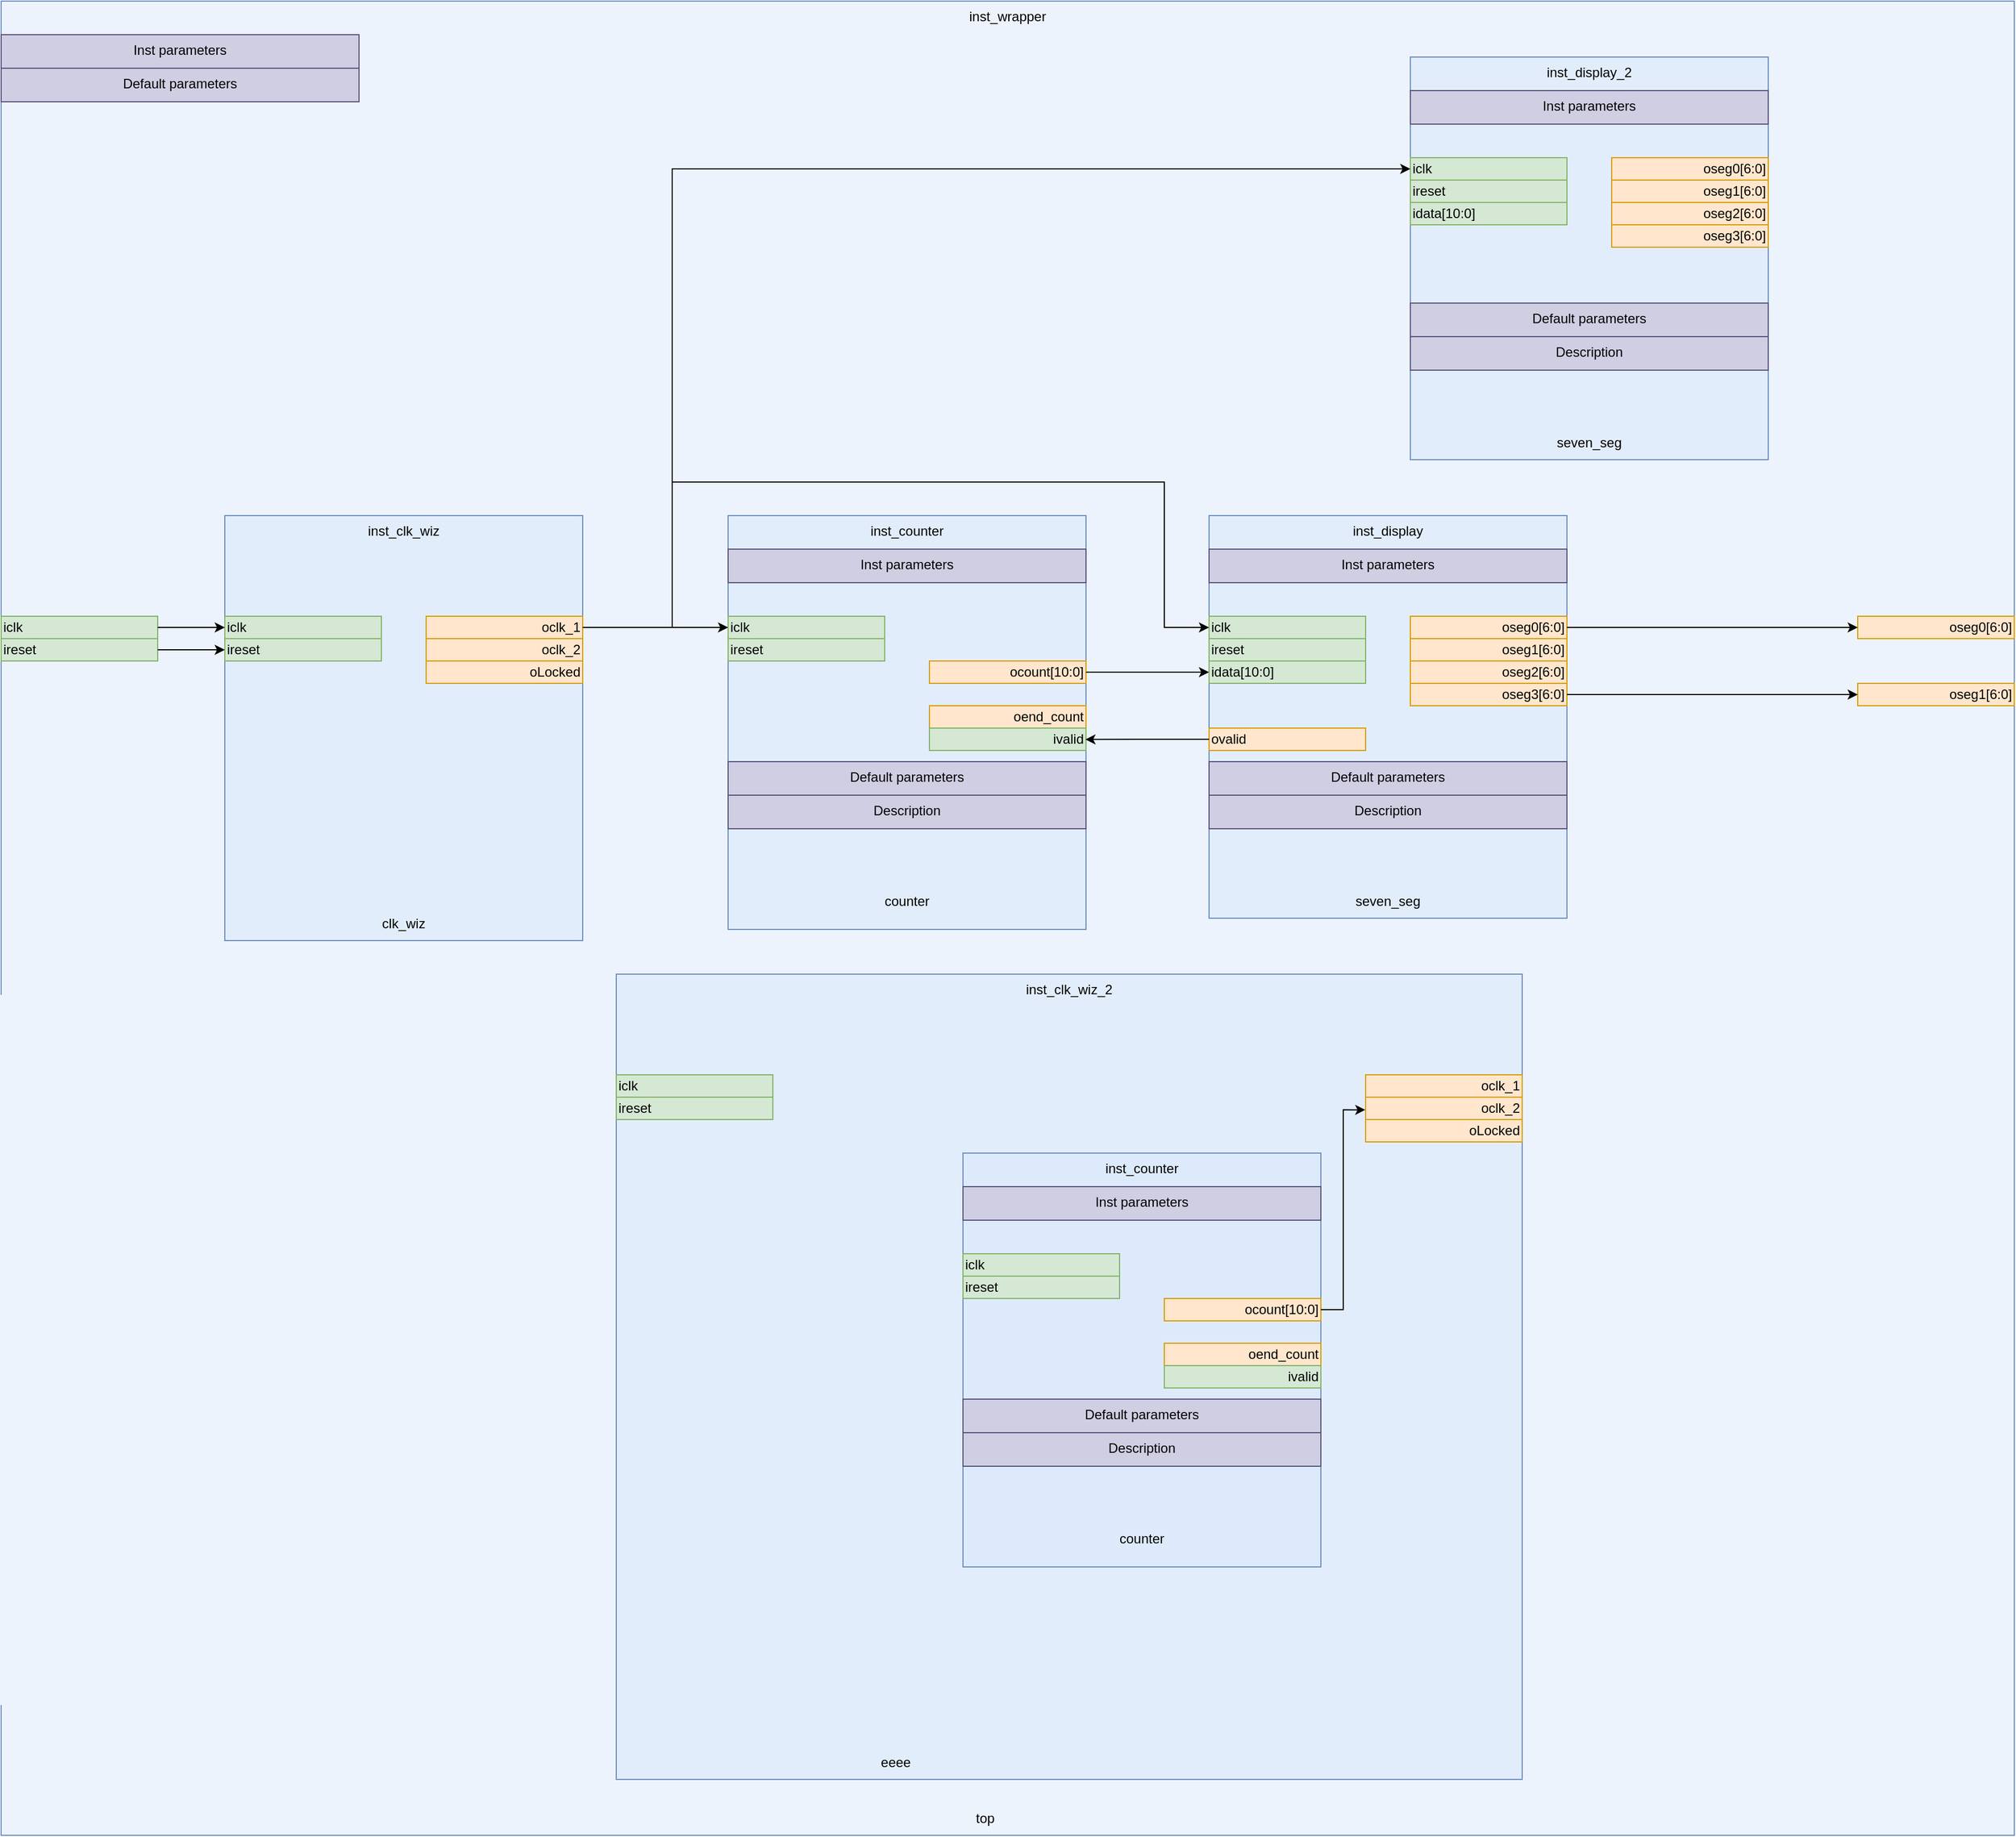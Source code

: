 <mxfile compressed="false" version="22.0.4" type="device">
  <diagram name="Page-1" id="G1qmHrcxCc8aLaHD61ae">
    <mxGraphModel dx="4581" dy="2711" grid="1" gridSize="10" guides="1" tooltips="1" connect="1" arrows="1" fold="1" page="1" pageScale="1" pageWidth="850" pageHeight="1100" math="0" shadow="0">
      <root>
        <mxCell id="0" />
        <mxCell id="1" parent="0" />
        <object label="inst_wrapper" type="instance" id="v4kcHeb3R_-mJ_Dp7e8m-75">
          <mxCell style="rounded=0;whiteSpace=wrap;html=1;container=1;labelPosition=center;verticalLabelPosition=middle;align=center;verticalAlign=top;recursiveResize=0;allowArrows=1;connectable=0;autosize=0;movable=1;movableLabel=0;resizable=1;snapToPoint=0;enumerate=0;fixDash=1;fillColor=#dae8fc;strokeColor=#6c8ebf;fillOpacity=50;" parent="1" vertex="1">
            <mxGeometry x="-1610" y="-350" width="1800" height="1640" as="geometry">
              <mxRectangle x="380" y="30" width="320" height="40" as="alternateBounds" />
            </mxGeometry>
          </mxCell>
        </object>
        <object label="top" type="module_name" id="v4kcHeb3R_-mJ_Dp7e8m-76">
          <mxCell style="text;html=1;strokeColor=none;fillColor=none;align=center;verticalAlign=middle;whiteSpace=wrap;rounded=0;snapToPoint=1;" parent="v4kcHeb3R_-mJ_Dp7e8m-75" vertex="1">
            <mxGeometry x="720" y="1610" width="320" height="30" as="geometry" />
          </mxCell>
        </object>
        <mxCell id="v4kcHeb3R_-mJ_Dp7e8m-87" value="Inst parameters" style="rounded=0;whiteSpace=wrap;html=1;container=1;fillColor=#d0cee2;strokeColor=#56517e;verticalAlign=top;points=[];recursiveResize=0;connectable=0;" parent="v4kcHeb3R_-mJ_Dp7e8m-75" vertex="1" collapsed="1">
          <mxGeometry y="30" width="320" height="30" as="geometry">
            <mxRectangle y="30" width="320" height="110" as="alternateBounds" />
          </mxGeometry>
        </mxCell>
        <object label="" type="inst_parameters" id="v4kcHeb3R_-mJ_Dp7e8m-88">
          <mxCell style="rounded=0;whiteSpace=wrap;html=1;align=left;verticalAlign=top;points=[];" parent="v4kcHeb3R_-mJ_Dp7e8m-87" vertex="1">
            <mxGeometry y="25" width="320" height="85" as="geometry" />
          </mxCell>
        </object>
        <mxCell id="v4kcHeb3R_-mJ_Dp7e8m-91" value="Default parameters" style="rounded=0;whiteSpace=wrap;html=1;container=1;fillColor=#d0cee2;strokeColor=#56517e;verticalAlign=top;points=[];recursiveResize=0;connectable=0;" parent="v4kcHeb3R_-mJ_Dp7e8m-75" vertex="1" collapsed="1">
          <mxGeometry y="60" width="320" height="30" as="geometry">
            <mxRectangle y="60" width="320" height="150" as="alternateBounds" />
          </mxGeometry>
        </mxCell>
        <object label="" type="default_parameters" id="v4kcHeb3R_-mJ_Dp7e8m-92">
          <mxCell style="rounded=0;whiteSpace=wrap;html=1;align=left;verticalAlign=top;points=[];" parent="v4kcHeb3R_-mJ_Dp7e8m-91" vertex="1">
            <mxGeometry y="30" width="320" height="120" as="geometry" />
          </mxCell>
        </object>
        <object label="inst_counter" type="instance" id="v4kcHeb3R_-mJ_Dp7e8m-19">
          <mxCell style="rounded=0;whiteSpace=wrap;html=1;container=1;labelPosition=center;verticalLabelPosition=middle;align=center;verticalAlign=top;recursiveResize=0;allowArrows=1;connectable=0;autosize=0;movable=1;movableLabel=0;resizable=1;snapToPoint=0;enumerate=0;fixDash=1;fillColor=#dae8fc;strokeColor=#6c8ebf;fillOpacity=50;" parent="v4kcHeb3R_-mJ_Dp7e8m-75" vertex="1">
            <mxGeometry x="650" y="460" width="320" height="370" as="geometry">
              <mxRectangle x="630" y="610" width="320" height="40" as="alternateBounds" />
            </mxGeometry>
          </mxCell>
        </object>
        <object label="counter" type="module_name" id="v4kcHeb3R_-mJ_Dp7e8m-20">
          <mxCell style="text;html=1;strokeColor=none;fillColor=none;align=center;verticalAlign=middle;whiteSpace=wrap;rounded=0;snapToPoint=1;" parent="v4kcHeb3R_-mJ_Dp7e8m-19" vertex="1">
            <mxGeometry y="330" width="320" height="30" as="geometry" />
          </mxCell>
        </object>
        <object label="ocount[10:0]" type="port" port_direction="output" id="v4kcHeb3R_-mJ_Dp7e8m-21">
          <mxCell style="rounded=0;whiteSpace=wrap;html=1;align=right;fillColor=#ffe6cc;strokeColor=#d79b00;noLabel=0;snapToPoint=1;autosize=0;points=[[1,0.5,0,0,0]];" parent="v4kcHeb3R_-mJ_Dp7e8m-19" vertex="1">
            <mxGeometry x="180" y="130" width="140" height="20" as="geometry" />
          </mxCell>
        </object>
        <object label="oend_count" type="port" port_direction="output" id="v4kcHeb3R_-mJ_Dp7e8m-22">
          <mxCell style="rounded=0;whiteSpace=wrap;html=1;align=right;fillColor=#ffe6cc;strokeColor=#d79b00;noLabel=0;snapToPoint=1;autosize=0;points=[[1,0.5,0,0,0]];" parent="v4kcHeb3R_-mJ_Dp7e8m-19" vertex="1">
            <mxGeometry x="180" y="170" width="140" height="20" as="geometry" />
          </mxCell>
        </object>
        <object label="iclk" type="port" port_direction="input" id="v4kcHeb3R_-mJ_Dp7e8m-26">
          <mxCell style="rounded=0;whiteSpace=wrap;html=1;align=left;fillColor=#d5e8d4;strokeColor=#82b366;points=[[0,0.5,0,0,0]];" parent="v4kcHeb3R_-mJ_Dp7e8m-19" vertex="1">
            <mxGeometry y="90" width="140" height="20" as="geometry" />
          </mxCell>
        </object>
        <object label="ireset" type="port" port_direction="input" id="v4kcHeb3R_-mJ_Dp7e8m-27">
          <mxCell style="rounded=0;whiteSpace=wrap;html=1;align=left;fillColor=#d5e8d4;strokeColor=#82b366;points=[[0,0.5,0,0,0]];" parent="v4kcHeb3R_-mJ_Dp7e8m-19" vertex="1">
            <mxGeometry y="110" width="140" height="20" as="geometry" />
          </mxCell>
        </object>
        <mxCell id="v4kcHeb3R_-mJ_Dp7e8m-31" value="Inst parameters" style="rounded=0;whiteSpace=wrap;html=1;container=1;fillColor=#d0cee2;strokeColor=#56517e;verticalAlign=top;points=[];recursiveResize=0;connectable=0;" parent="v4kcHeb3R_-mJ_Dp7e8m-19" vertex="1" collapsed="1">
          <mxGeometry y="30" width="320" height="30" as="geometry">
            <mxRectangle y="30" width="320" height="110" as="alternateBounds" />
          </mxGeometry>
        </mxCell>
        <object label="C_MODE = 0" type="inst_parameters" id="v4kcHeb3R_-mJ_Dp7e8m-32">
          <mxCell style="rounded=0;whiteSpace=wrap;html=1;align=left;verticalAlign=top;points=[];" parent="v4kcHeb3R_-mJ_Dp7e8m-31" vertex="1">
            <mxGeometry y="25" width="320" height="85" as="geometry" />
          </mxCell>
        </object>
        <mxCell id="v4kcHeb3R_-mJ_Dp7e8m-33" value="Description" style="rounded=0;whiteSpace=wrap;html=1;container=1;fillColor=#d0cee2;strokeColor=#56517e;verticalAlign=top;points=[];recursiveResize=0;connectable=0;" parent="v4kcHeb3R_-mJ_Dp7e8m-19" vertex="1" collapsed="1">
          <mxGeometry y="250" width="320" height="30" as="geometry">
            <mxRectangle y="250" width="320" height="110" as="alternateBounds" />
          </mxGeometry>
        </mxCell>
        <object label="//&lt;br&gt;//Increment (C_MODE = 1) or Decrement (C_MODE = 0) counter&lt;br&gt;//&amp;nbsp;" type="description" id="v4kcHeb3R_-mJ_Dp7e8m-34">
          <mxCell style="rounded=0;whiteSpace=wrap;html=1;align=left;verticalAlign=top;points=[];" parent="v4kcHeb3R_-mJ_Dp7e8m-33" vertex="1">
            <mxGeometry y="25" width="320" height="85" as="geometry" />
          </mxCell>
        </object>
        <mxCell id="v4kcHeb3R_-mJ_Dp7e8m-35" value="Default parameters" style="rounded=0;whiteSpace=wrap;html=1;container=1;fillColor=#d0cee2;strokeColor=#56517e;verticalAlign=top;points=[];recursiveResize=0;connectable=0;" parent="v4kcHeb3R_-mJ_Dp7e8m-19" vertex="1" collapsed="1">
          <mxGeometry y="220" width="320" height="30" as="geometry">
            <mxRectangle y="220" width="320" height="150" as="alternateBounds" />
          </mxGeometry>
        </mxCell>
        <object label="C_MODE = 1" type="default_parameters" id="v4kcHeb3R_-mJ_Dp7e8m-36">
          <mxCell style="rounded=0;whiteSpace=wrap;html=1;align=left;verticalAlign=top;points=[];" parent="v4kcHeb3R_-mJ_Dp7e8m-35" vertex="1">
            <mxGeometry y="30" width="320" height="120" as="geometry" />
          </mxCell>
        </object>
        <object label="ivalid" type="port" port_direction="input" id="u8Yz-3JK25KQdofFbEF6-17">
          <mxCell style="rounded=0;whiteSpace=wrap;html=1;align=right;fillColor=#d5e8d4;strokeColor=#82b366;points=[[0,0.5,0,0,0]];" vertex="1" parent="v4kcHeb3R_-mJ_Dp7e8m-19">
            <mxGeometry x="180" y="190" width="140" height="20" as="geometry" />
          </mxCell>
        </object>
        <object label="inst_clk_wiz" type="instance" id="v4kcHeb3R_-mJ_Dp7e8m-37">
          <mxCell style="rounded=0;whiteSpace=wrap;html=1;container=1;labelPosition=center;verticalLabelPosition=middle;align=center;verticalAlign=top;recursiveResize=0;allowArrows=1;connectable=0;autosize=0;movable=1;movableLabel=0;resizable=1;snapToPoint=0;enumerate=0;fixDash=1;fillColor=#dae8fc;strokeColor=#6c8ebf;fillOpacity=50;" parent="v4kcHeb3R_-mJ_Dp7e8m-75" vertex="1">
            <mxGeometry x="200" y="460" width="320" height="380" as="geometry">
              <mxRectangle x="200" y="460" width="320" height="40" as="alternateBounds" />
            </mxGeometry>
          </mxCell>
        </object>
        <object label="clk_wiz" type="module_name" id="v4kcHeb3R_-mJ_Dp7e8m-38">
          <mxCell style="text;html=1;strokeColor=none;fillColor=none;align=center;verticalAlign=middle;whiteSpace=wrap;rounded=0;snapToPoint=1;" parent="v4kcHeb3R_-mJ_Dp7e8m-37" vertex="1">
            <mxGeometry y="350" width="320" height="30" as="geometry" />
          </mxCell>
        </object>
        <object label="oclk_1" type="port" port_direction="output" id="v4kcHeb3R_-mJ_Dp7e8m-39">
          <mxCell style="rounded=0;whiteSpace=wrap;html=1;align=right;fillColor=#ffe6cc;strokeColor=#d79b00;noLabel=0;snapToPoint=1;autosize=0;points=[[1,0.5,0,0,0]];" parent="v4kcHeb3R_-mJ_Dp7e8m-37" vertex="1">
            <mxGeometry x="180" y="90" width="140" height="20" as="geometry" />
          </mxCell>
        </object>
        <object label="oclk_2" type="port" port_direction="output" id="v4kcHeb3R_-mJ_Dp7e8m-40">
          <mxCell style="rounded=0;whiteSpace=wrap;html=1;align=right;fillColor=#ffe6cc;strokeColor=#d79b00;noLabel=0;snapToPoint=1;autosize=0;points=[[1,0.5,0,0,0]];" parent="v4kcHeb3R_-mJ_Dp7e8m-37" vertex="1">
            <mxGeometry x="180" y="110" width="140" height="20" as="geometry" />
          </mxCell>
        </object>
        <object label="oLocked" type="port" port_direction="output" id="v4kcHeb3R_-mJ_Dp7e8m-41">
          <mxCell style="rounded=0;whiteSpace=wrap;html=1;align=right;fillColor=#ffe6cc;strokeColor=#d79b00;noLabel=0;snapToPoint=1;autosize=0;points=[[1,0.5,0,0,0]];" parent="v4kcHeb3R_-mJ_Dp7e8m-37" vertex="1">
            <mxGeometry x="180" y="130" width="140" height="20" as="geometry" />
          </mxCell>
        </object>
        <object label="iclk" type="port" port_direction="input" id="v4kcHeb3R_-mJ_Dp7e8m-44">
          <mxCell style="rounded=0;whiteSpace=wrap;html=1;align=left;fillColor=#d5e8d4;strokeColor=#82b366;points=[[0,0.5,0,0,0]];" parent="v4kcHeb3R_-mJ_Dp7e8m-37" vertex="1">
            <mxGeometry y="90" width="140" height="20" as="geometry" />
          </mxCell>
        </object>
        <object label="ireset" type="port" port_direction="input" id="v4kcHeb3R_-mJ_Dp7e8m-45">
          <mxCell style="rounded=0;whiteSpace=wrap;html=1;align=left;fillColor=#d5e8d4;strokeColor=#82b366;points=[[0,0.5,0,0,0]];" parent="v4kcHeb3R_-mJ_Dp7e8m-37" vertex="1">
            <mxGeometry y="110" width="140" height="20" as="geometry" />
          </mxCell>
        </object>
        <object label="" type="wire" id="v4kcHeb3R_-mJ_Dp7e8m-55">
          <mxCell style="edgeStyle=orthogonalEdgeStyle;rounded=0;orthogonalLoop=1;jettySize=auto;html=1;entryX=0;entryY=0.5;entryDx=0;entryDy=0;entryPerimeter=0;" parent="v4kcHeb3R_-mJ_Dp7e8m-75" source="v4kcHeb3R_-mJ_Dp7e8m-39" target="v4kcHeb3R_-mJ_Dp7e8m-26" edge="1">
            <mxGeometry relative="1" as="geometry" />
          </mxCell>
        </object>
        <object label="inst_display" type="instance" id="v4kcHeb3R_-mJ_Dp7e8m-56">
          <mxCell style="rounded=0;whiteSpace=wrap;html=1;container=1;labelPosition=center;verticalLabelPosition=middle;align=center;verticalAlign=top;recursiveResize=0;allowArrows=1;connectable=0;autosize=0;movable=1;movableLabel=0;resizable=1;snapToPoint=0;enumerate=0;fixDash=1;fillColor=#dae8fc;strokeColor=#6c8ebf;fillOpacity=50;" parent="v4kcHeb3R_-mJ_Dp7e8m-75" vertex="1">
            <mxGeometry x="1080" y="460" width="320" height="360" as="geometry">
              <mxRectangle x="1080" y="460" width="320" height="40" as="alternateBounds" />
            </mxGeometry>
          </mxCell>
        </object>
        <object label="seven_seg" type="module_name" id="v4kcHeb3R_-mJ_Dp7e8m-57">
          <mxCell style="text;html=1;strokeColor=none;fillColor=none;align=center;verticalAlign=middle;whiteSpace=wrap;rounded=0;snapToPoint=1;" parent="v4kcHeb3R_-mJ_Dp7e8m-56" vertex="1">
            <mxGeometry y="330" width="320" height="30" as="geometry" />
          </mxCell>
        </object>
        <object label="oseg0[6:0]" type="port" port_direction="output" id="v4kcHeb3R_-mJ_Dp7e8m-58">
          <mxCell style="rounded=0;whiteSpace=wrap;html=1;align=right;fillColor=#ffe6cc;strokeColor=#d79b00;noLabel=0;snapToPoint=1;autosize=0;points=[[1,0.5,0,0,0]];" parent="v4kcHeb3R_-mJ_Dp7e8m-56" vertex="1">
            <mxGeometry x="180" y="90" width="140" height="20" as="geometry" />
          </mxCell>
        </object>
        <object label="iclk" type="port" port_direction="input" id="v4kcHeb3R_-mJ_Dp7e8m-60">
          <mxCell style="rounded=0;whiteSpace=wrap;html=1;align=left;fillColor=#d5e8d4;strokeColor=#82b366;points=[[0,0.5,0,0,0]];" parent="v4kcHeb3R_-mJ_Dp7e8m-56" vertex="1">
            <mxGeometry y="90" width="140" height="20" as="geometry" />
          </mxCell>
        </object>
        <object label="ireset" type="port" port_direction="input" id="v4kcHeb3R_-mJ_Dp7e8m-61">
          <mxCell style="rounded=0;whiteSpace=wrap;html=1;align=left;fillColor=#d5e8d4;strokeColor=#82b366;points=[[0,0.5,0,0,0]];" parent="v4kcHeb3R_-mJ_Dp7e8m-56" vertex="1">
            <mxGeometry y="110" width="140" height="20" as="geometry" />
          </mxCell>
        </object>
        <mxCell id="v4kcHeb3R_-mJ_Dp7e8m-62" value="Inst parameters" style="rounded=0;whiteSpace=wrap;html=1;container=1;fillColor=#d0cee2;strokeColor=#56517e;verticalAlign=top;points=[];recursiveResize=0;connectable=0;" parent="v4kcHeb3R_-mJ_Dp7e8m-56" vertex="1" collapsed="1">
          <mxGeometry y="30" width="320" height="30" as="geometry">
            <mxRectangle y="30" width="320" height="110" as="alternateBounds" />
          </mxGeometry>
        </mxCell>
        <object label="" type="inst_parameters" id="v4kcHeb3R_-mJ_Dp7e8m-63">
          <mxCell style="rounded=0;whiteSpace=wrap;html=1;align=left;verticalAlign=top;points=[];" parent="v4kcHeb3R_-mJ_Dp7e8m-62" vertex="1">
            <mxGeometry y="25" width="320" height="85" as="geometry" />
          </mxCell>
        </object>
        <mxCell id="v4kcHeb3R_-mJ_Dp7e8m-64" value="Description" style="rounded=0;whiteSpace=wrap;html=1;container=1;fillColor=#d0cee2;strokeColor=#56517e;verticalAlign=top;points=[];recursiveResize=0;connectable=0;" parent="v4kcHeb3R_-mJ_Dp7e8m-56" vertex="1" collapsed="1">
          <mxGeometry y="250" width="320" height="30" as="geometry">
            <mxRectangle y="250" width="320" height="110" as="alternateBounds" />
          </mxGeometry>
        </mxCell>
        <object label="//&lt;br&gt;//7 segment module&lt;br&gt;//&amp;nbsp;" type="description" id="v4kcHeb3R_-mJ_Dp7e8m-65">
          <mxCell style="rounded=0;whiteSpace=wrap;html=1;align=left;verticalAlign=top;points=[];" parent="v4kcHeb3R_-mJ_Dp7e8m-64" vertex="1">
            <mxGeometry y="25" width="320" height="85" as="geometry" />
          </mxCell>
        </object>
        <mxCell id="v4kcHeb3R_-mJ_Dp7e8m-66" value="Default parameters" style="rounded=0;whiteSpace=wrap;html=1;container=1;fillColor=#d0cee2;strokeColor=#56517e;verticalAlign=top;points=[];recursiveResize=0;connectable=0;" parent="v4kcHeb3R_-mJ_Dp7e8m-56" vertex="1" collapsed="1">
          <mxGeometry y="220" width="320" height="30" as="geometry">
            <mxRectangle y="220" width="320" height="150" as="alternateBounds" />
          </mxGeometry>
        </mxCell>
        <object label="" type="default_parameters" id="v4kcHeb3R_-mJ_Dp7e8m-67">
          <mxCell style="rounded=0;whiteSpace=wrap;html=1;align=left;verticalAlign=top;points=[];" parent="v4kcHeb3R_-mJ_Dp7e8m-66" vertex="1">
            <mxGeometry y="30" width="320" height="120" as="geometry" />
          </mxCell>
        </object>
        <object label="idata[10:0]" type="port" port_direction="input" id="v4kcHeb3R_-mJ_Dp7e8m-69">
          <mxCell style="rounded=0;whiteSpace=wrap;html=1;align=left;fillColor=#d5e8d4;strokeColor=#82b366;points=[[0,0.5,0,0,0]];" parent="v4kcHeb3R_-mJ_Dp7e8m-56" vertex="1">
            <mxGeometry y="130" width="140" height="20" as="geometry" />
          </mxCell>
        </object>
        <object label="oseg1[6:0]" type="port" port_direction="output" id="v4kcHeb3R_-mJ_Dp7e8m-70">
          <mxCell style="rounded=0;whiteSpace=wrap;html=1;align=right;fillColor=#ffe6cc;strokeColor=#d79b00;noLabel=0;snapToPoint=1;autosize=0;points=[[1,0.5,0,0,0]];" parent="v4kcHeb3R_-mJ_Dp7e8m-56" vertex="1">
            <mxGeometry x="180" y="110" width="140" height="20" as="geometry" />
          </mxCell>
        </object>
        <object label="oseg2[6:0]" type="port" port_direction="output" id="v4kcHeb3R_-mJ_Dp7e8m-71">
          <mxCell style="rounded=0;whiteSpace=wrap;html=1;align=right;fillColor=#ffe6cc;strokeColor=#d79b00;noLabel=0;snapToPoint=1;autosize=0;points=[[1,0.5,0,0,0]];" parent="v4kcHeb3R_-mJ_Dp7e8m-56" vertex="1">
            <mxGeometry x="180" y="130" width="140" height="20" as="geometry" />
          </mxCell>
        </object>
        <object label="oseg3[6:0]" type="port" port_direction="output" id="v4kcHeb3R_-mJ_Dp7e8m-72">
          <mxCell style="rounded=0;whiteSpace=wrap;html=1;align=right;fillColor=#ffe6cc;strokeColor=#d79b00;noLabel=0;snapToPoint=1;autosize=0;points=[[1,0.5,0,0,0]];" parent="v4kcHeb3R_-mJ_Dp7e8m-56" vertex="1">
            <mxGeometry x="180" y="150" width="140" height="20" as="geometry" />
          </mxCell>
        </object>
        <object label="ovalid" type="port" port_direction="output" id="u8Yz-3JK25KQdofFbEF6-18">
          <mxCell style="rounded=0;whiteSpace=wrap;html=1;align=left;fillColor=#ffe6cc;strokeColor=#d79b00;noLabel=0;snapToPoint=1;autosize=0;points=[[1,0.5,0,0,0]];" vertex="1" parent="v4kcHeb3R_-mJ_Dp7e8m-56">
            <mxGeometry y="190" width="140" height="20" as="geometry" />
          </mxCell>
        </object>
        <object label="" type="wire" id="v4kcHeb3R_-mJ_Dp7e8m-68">
          <mxCell style="edgeStyle=orthogonalEdgeStyle;rounded=0;orthogonalLoop=1;jettySize=auto;html=1;entryX=0;entryY=0.5;entryDx=0;entryDy=0;entryPerimeter=0;exitX=1;exitY=0.5;exitDx=0;exitDy=0;exitPerimeter=0;" parent="v4kcHeb3R_-mJ_Dp7e8m-75" source="v4kcHeb3R_-mJ_Dp7e8m-39" target="v4kcHeb3R_-mJ_Dp7e8m-60" edge="1">
            <mxGeometry relative="1" as="geometry">
              <mxPoint x="900" y="550" as="sourcePoint" />
              <mxPoint x="1060" y="550" as="targetPoint" />
              <Array as="points">
                <mxPoint x="600" y="560" />
                <mxPoint x="600" y="430" />
                <mxPoint x="1040" y="430" />
                <mxPoint x="1040" y="560" />
              </Array>
            </mxGeometry>
          </mxCell>
        </object>
        <object label="" type="wire" id="v4kcHeb3R_-mJ_Dp7e8m-74">
          <mxCell style="edgeStyle=orthogonalEdgeStyle;rounded=0;orthogonalLoop=1;jettySize=auto;html=1;entryX=0;entryY=0.5;entryDx=0;entryDy=0;entryPerimeter=0;exitX=1;exitY=0.5;exitDx=0;exitDy=0;exitPerimeter=0;" parent="v4kcHeb3R_-mJ_Dp7e8m-75" source="v4kcHeb3R_-mJ_Dp7e8m-21" target="v4kcHeb3R_-mJ_Dp7e8m-69" edge="1">
            <mxGeometry relative="1" as="geometry">
              <mxPoint x="990" y="600" as="sourcePoint" />
              <mxPoint x="1000" y="640" as="targetPoint" />
            </mxGeometry>
          </mxCell>
        </object>
        <object label="oseg0[6:0]" type="port" port_direction="output" id="v4kcHeb3R_-mJ_Dp7e8m-93">
          <mxCell style="rounded=0;whiteSpace=wrap;html=1;align=right;fillColor=#ffe6cc;strokeColor=#d79b00;noLabel=0;snapToPoint=1;autosize=0;points=[[1,0.5,0,0,0]];direction=west;" parent="v4kcHeb3R_-mJ_Dp7e8m-75" vertex="1">
            <mxGeometry x="1660" y="550" width="140" height="20" as="geometry" />
          </mxCell>
        </object>
        <object label="oseg1[6:0]" type="port" port_direction="output" id="v4kcHeb3R_-mJ_Dp7e8m-94">
          <mxCell style="rounded=0;whiteSpace=wrap;html=1;align=right;fillColor=#ffe6cc;strokeColor=#d79b00;noLabel=0;snapToPoint=1;autosize=0;points=[[1,0.5,0,0,0]];direction=west;" parent="v4kcHeb3R_-mJ_Dp7e8m-75" vertex="1">
            <mxGeometry x="1660" y="610" width="140" height="20" as="geometry" />
          </mxCell>
        </object>
        <object label="" type="wire" id="v4kcHeb3R_-mJ_Dp7e8m-97">
          <mxCell style="edgeStyle=orthogonalEdgeStyle;rounded=0;orthogonalLoop=1;jettySize=auto;html=1;entryX=1;entryY=0.5;entryDx=0;entryDy=0;entryPerimeter=0;exitX=1;exitY=0.5;exitDx=0;exitDy=0;exitPerimeter=0;" parent="v4kcHeb3R_-mJ_Dp7e8m-75" source="v4kcHeb3R_-mJ_Dp7e8m-58" target="v4kcHeb3R_-mJ_Dp7e8m-93" edge="1">
            <mxGeometry relative="1" as="geometry">
              <mxPoint x="1390" y="500" as="sourcePoint" />
              <mxPoint x="1640" y="520" as="targetPoint" />
            </mxGeometry>
          </mxCell>
        </object>
        <object label="" type="wire" id="v4kcHeb3R_-mJ_Dp7e8m-98">
          <mxCell style="edgeStyle=orthogonalEdgeStyle;rounded=0;orthogonalLoop=1;jettySize=auto;html=1;entryX=1;entryY=0.5;entryDx=0;entryDy=0;entryPerimeter=0;exitX=1;exitY=0.5;exitDx=0;exitDy=0;exitPerimeter=0;" parent="v4kcHeb3R_-mJ_Dp7e8m-75" source="v4kcHeb3R_-mJ_Dp7e8m-72" target="v4kcHeb3R_-mJ_Dp7e8m-94" edge="1">
            <mxGeometry relative="1" as="geometry">
              <mxPoint x="1410" y="620" as="sourcePoint" />
              <mxPoint x="1600" y="500" as="targetPoint" />
            </mxGeometry>
          </mxCell>
        </object>
        <object label="iclk" type="port" port_direction="input" id="v4kcHeb3R_-mJ_Dp7e8m-99">
          <mxCell style="rounded=0;whiteSpace=wrap;html=1;align=left;fillColor=#d5e8d4;strokeColor=#82b366;points=[[0,0.5,0,0,0]];direction=west;" parent="v4kcHeb3R_-mJ_Dp7e8m-75" vertex="1">
            <mxGeometry y="550" width="140" height="20" as="geometry" />
          </mxCell>
        </object>
        <object label="ireset" type="port" port_direction="input" id="v4kcHeb3R_-mJ_Dp7e8m-100">
          <mxCell style="rounded=0;whiteSpace=wrap;html=1;align=left;fillColor=#d5e8d4;strokeColor=#82b366;points=[[0,0.5,0,0,0]];direction=west;" parent="v4kcHeb3R_-mJ_Dp7e8m-75" vertex="1">
            <mxGeometry y="570" width="140" height="20" as="geometry" />
          </mxCell>
        </object>
        <object label="" type="wire" id="v4kcHeb3R_-mJ_Dp7e8m-103">
          <mxCell style="edgeStyle=orthogonalEdgeStyle;rounded=0;orthogonalLoop=1;jettySize=auto;html=1;exitX=0;exitY=0.5;exitDx=0;exitDy=0;exitPerimeter=0;entryX=0;entryY=0.5;entryDx=0;entryDy=0;entryPerimeter=0;" parent="v4kcHeb3R_-mJ_Dp7e8m-75" source="v4kcHeb3R_-mJ_Dp7e8m-99" target="v4kcHeb3R_-mJ_Dp7e8m-44" edge="1">
            <mxGeometry relative="1" as="geometry">
              <mxPoint x="150" y="570" as="sourcePoint" />
              <mxPoint x="190" y="570" as="targetPoint" />
            </mxGeometry>
          </mxCell>
        </object>
        <object label="" type="wire" id="v4kcHeb3R_-mJ_Dp7e8m-105">
          <mxCell style="edgeStyle=orthogonalEdgeStyle;rounded=0;orthogonalLoop=1;jettySize=auto;html=1;entryX=0;entryY=0.5;entryDx=0;entryDy=0;entryPerimeter=0;exitX=0;exitY=0.5;exitDx=0;exitDy=0;exitPerimeter=0;" parent="v4kcHeb3R_-mJ_Dp7e8m-75" source="v4kcHeb3R_-mJ_Dp7e8m-100" target="v4kcHeb3R_-mJ_Dp7e8m-45" edge="1">
            <mxGeometry relative="1" as="geometry">
              <mxPoint x="150" y="580" as="sourcePoint" />
              <mxPoint x="190" y="580" as="targetPoint" />
            </mxGeometry>
          </mxCell>
        </object>
        <object label="inst_display_2" type="instance" id="u8Yz-3JK25KQdofFbEF6-1">
          <mxCell style="rounded=0;whiteSpace=wrap;html=1;container=1;labelPosition=center;verticalLabelPosition=middle;align=center;verticalAlign=top;recursiveResize=0;allowArrows=1;connectable=0;autosize=0;movable=1;movableLabel=0;resizable=1;snapToPoint=0;enumerate=0;fixDash=1;fillColor=#dae8fc;strokeColor=#6c8ebf;fillOpacity=50;" vertex="1" parent="v4kcHeb3R_-mJ_Dp7e8m-75">
            <mxGeometry x="1260" y="50" width="320" height="360" as="geometry">
              <mxRectangle x="1080" y="460" width="320" height="40" as="alternateBounds" />
            </mxGeometry>
          </mxCell>
        </object>
        <object label="seven_seg" type="module_name" id="u8Yz-3JK25KQdofFbEF6-2">
          <mxCell style="text;html=1;strokeColor=none;fillColor=none;align=center;verticalAlign=middle;whiteSpace=wrap;rounded=0;snapToPoint=1;" vertex="1" parent="u8Yz-3JK25KQdofFbEF6-1">
            <mxGeometry y="330" width="320" height="30" as="geometry" />
          </mxCell>
        </object>
        <object label="oseg0[6:0]" type="port" port_direction="output" id="u8Yz-3JK25KQdofFbEF6-3">
          <mxCell style="rounded=0;whiteSpace=wrap;html=1;align=right;fillColor=#ffe6cc;strokeColor=#d79b00;noLabel=0;snapToPoint=1;autosize=0;points=[[1,0.5,0,0,0]];" vertex="1" parent="u8Yz-3JK25KQdofFbEF6-1">
            <mxGeometry x="180" y="90" width="140" height="20" as="geometry" />
          </mxCell>
        </object>
        <object label="iclk" type="port" port_direction="input" id="u8Yz-3JK25KQdofFbEF6-4">
          <mxCell style="rounded=0;whiteSpace=wrap;html=1;align=left;fillColor=#d5e8d4;strokeColor=#82b366;points=[[0,0.5,0,0,0]];" vertex="1" parent="u8Yz-3JK25KQdofFbEF6-1">
            <mxGeometry y="90" width="140" height="20" as="geometry" />
          </mxCell>
        </object>
        <object label="ireset" type="port" port_direction="input" id="u8Yz-3JK25KQdofFbEF6-5">
          <mxCell style="rounded=0;whiteSpace=wrap;html=1;align=left;fillColor=#d5e8d4;strokeColor=#82b366;points=[[0,0.5,0,0,0]];" vertex="1" parent="u8Yz-3JK25KQdofFbEF6-1">
            <mxGeometry y="110" width="140" height="20" as="geometry" />
          </mxCell>
        </object>
        <mxCell id="u8Yz-3JK25KQdofFbEF6-6" value="Inst parameters" style="rounded=0;whiteSpace=wrap;html=1;container=1;fillColor=#d0cee2;strokeColor=#56517e;verticalAlign=top;points=[];recursiveResize=0;connectable=0;" vertex="1" collapsed="1" parent="u8Yz-3JK25KQdofFbEF6-1">
          <mxGeometry y="30" width="320" height="30" as="geometry">
            <mxRectangle y="30" width="320" height="110" as="alternateBounds" />
          </mxGeometry>
        </mxCell>
        <object label="" type="inst_parameters" id="u8Yz-3JK25KQdofFbEF6-7">
          <mxCell style="rounded=0;whiteSpace=wrap;html=1;align=left;verticalAlign=top;points=[];" vertex="1" parent="u8Yz-3JK25KQdofFbEF6-6">
            <mxGeometry y="25" width="320" height="85" as="geometry" />
          </mxCell>
        </object>
        <mxCell id="u8Yz-3JK25KQdofFbEF6-8" value="Description" style="rounded=0;whiteSpace=wrap;html=1;container=1;fillColor=#d0cee2;strokeColor=#56517e;verticalAlign=top;points=[];recursiveResize=0;connectable=0;" vertex="1" collapsed="1" parent="u8Yz-3JK25KQdofFbEF6-1">
          <mxGeometry y="250" width="320" height="30" as="geometry">
            <mxRectangle y="250" width="320" height="110" as="alternateBounds" />
          </mxGeometry>
        </mxCell>
        <object label="//&lt;br&gt;//7 segment module&lt;br&gt;//&amp;nbsp;" type="description" id="u8Yz-3JK25KQdofFbEF6-9">
          <mxCell style="rounded=0;whiteSpace=wrap;html=1;align=left;verticalAlign=top;points=[];" vertex="1" parent="u8Yz-3JK25KQdofFbEF6-8">
            <mxGeometry y="25" width="320" height="85" as="geometry" />
          </mxCell>
        </object>
        <mxCell id="u8Yz-3JK25KQdofFbEF6-10" value="Default parameters" style="rounded=0;whiteSpace=wrap;html=1;container=1;fillColor=#d0cee2;strokeColor=#56517e;verticalAlign=top;points=[];recursiveResize=0;connectable=0;" vertex="1" collapsed="1" parent="u8Yz-3JK25KQdofFbEF6-1">
          <mxGeometry y="220" width="320" height="30" as="geometry">
            <mxRectangle y="220" width="320" height="150" as="alternateBounds" />
          </mxGeometry>
        </mxCell>
        <object label="" type="default_parameters" id="u8Yz-3JK25KQdofFbEF6-11">
          <mxCell style="rounded=0;whiteSpace=wrap;html=1;align=left;verticalAlign=top;points=[];" vertex="1" parent="u8Yz-3JK25KQdofFbEF6-10">
            <mxGeometry y="30" width="320" height="120" as="geometry" />
          </mxCell>
        </object>
        <object label="idata[10:0]" type="port" port_direction="input" id="u8Yz-3JK25KQdofFbEF6-12">
          <mxCell style="rounded=0;whiteSpace=wrap;html=1;align=left;fillColor=#d5e8d4;strokeColor=#82b366;points=[[0,0.5,0,0,0]];" vertex="1" parent="u8Yz-3JK25KQdofFbEF6-1">
            <mxGeometry y="130" width="140" height="20" as="geometry" />
          </mxCell>
        </object>
        <object label="oseg1[6:0]" type="port" port_direction="output" id="u8Yz-3JK25KQdofFbEF6-13">
          <mxCell style="rounded=0;whiteSpace=wrap;html=1;align=right;fillColor=#ffe6cc;strokeColor=#d79b00;noLabel=0;snapToPoint=1;autosize=0;points=[[1,0.5,0,0,0]];" vertex="1" parent="u8Yz-3JK25KQdofFbEF6-1">
            <mxGeometry x="180" y="110" width="140" height="20" as="geometry" />
          </mxCell>
        </object>
        <object label="oseg2[6:0]" type="port" port_direction="output" id="u8Yz-3JK25KQdofFbEF6-14">
          <mxCell style="rounded=0;whiteSpace=wrap;html=1;align=right;fillColor=#ffe6cc;strokeColor=#d79b00;noLabel=0;snapToPoint=1;autosize=0;points=[[1,0.5,0,0,0]];" vertex="1" parent="u8Yz-3JK25KQdofFbEF6-1">
            <mxGeometry x="180" y="130" width="140" height="20" as="geometry" />
          </mxCell>
        </object>
        <object label="oseg3[6:0]" type="port" port_direction="output" id="u8Yz-3JK25KQdofFbEF6-15">
          <mxCell style="rounded=0;whiteSpace=wrap;html=1;align=right;fillColor=#ffe6cc;strokeColor=#d79b00;noLabel=0;snapToPoint=1;autosize=0;points=[[1,0.5,0,0,0]];" vertex="1" parent="u8Yz-3JK25KQdofFbEF6-1">
            <mxGeometry x="180" y="150" width="140" height="20" as="geometry" />
          </mxCell>
        </object>
        <object label="" type="wire" id="u8Yz-3JK25KQdofFbEF6-16">
          <mxCell style="edgeStyle=orthogonalEdgeStyle;rounded=0;orthogonalLoop=1;jettySize=auto;html=1;entryX=0;entryY=0.5;entryDx=0;entryDy=0;entryPerimeter=0;exitX=1;exitY=0.5;exitDx=0;exitDy=0;exitPerimeter=0;" edge="1" parent="v4kcHeb3R_-mJ_Dp7e8m-75" source="v4kcHeb3R_-mJ_Dp7e8m-39" target="u8Yz-3JK25KQdofFbEF6-4">
            <mxGeometry relative="1" as="geometry">
              <mxPoint x="530" y="570" as="sourcePoint" />
              <mxPoint x="1090" y="570" as="targetPoint" />
              <Array as="points">
                <mxPoint x="600" y="560" />
                <mxPoint x="600" y="150" />
              </Array>
            </mxGeometry>
          </mxCell>
        </object>
        <object label="" type="wire" id="u8Yz-3JK25KQdofFbEF6-38">
          <mxCell style="edgeStyle=orthogonalEdgeStyle;rounded=0;orthogonalLoop=1;jettySize=auto;html=1;exitX=0;exitY=0.5;exitDx=0;exitDy=0;exitPerimeter=0;entryX=0.996;entryY=0.509;entryDx=0;entryDy=0;entryPerimeter=0;" edge="1" parent="v4kcHeb3R_-mJ_Dp7e8m-75" source="u8Yz-3JK25KQdofFbEF6-18" target="u8Yz-3JK25KQdofFbEF6-17">
            <mxGeometry relative="1" as="geometry">
              <mxPoint x="990" y="610" as="sourcePoint" />
              <mxPoint x="1000" y="660" as="targetPoint" />
            </mxGeometry>
          </mxCell>
        </object>
        <object label="inst_clk_wiz_2" type="instance" id="u8Yz-3JK25KQdofFbEF6-109">
          <mxCell style="rounded=0;whiteSpace=wrap;html=1;container=1;labelPosition=center;verticalLabelPosition=middle;align=center;verticalAlign=top;recursiveResize=0;allowArrows=1;connectable=0;autosize=0;movable=1;movableLabel=0;resizable=1;snapToPoint=0;enumerate=0;fixDash=1;fillColor=#dae8fc;strokeColor=#6c8ebf;fillOpacity=50;" vertex="1" parent="v4kcHeb3R_-mJ_Dp7e8m-75">
            <mxGeometry x="550" y="870" width="810" height="720" as="geometry">
              <mxRectangle x="200" y="460" width="320" height="40" as="alternateBounds" />
            </mxGeometry>
          </mxCell>
        </object>
        <object label="ееее" type="module_name" id="u8Yz-3JK25KQdofFbEF6-110">
          <mxCell style="text;html=1;strokeColor=none;fillColor=none;align=center;verticalAlign=middle;whiteSpace=wrap;rounded=0;snapToPoint=1;" vertex="1" parent="u8Yz-3JK25KQdofFbEF6-109">
            <mxGeometry x="90" y="690" width="320" height="30" as="geometry" />
          </mxCell>
        </object>
        <object label="oclk_1" type="port" port_direction="output" id="u8Yz-3JK25KQdofFbEF6-111">
          <mxCell style="rounded=0;whiteSpace=wrap;html=1;align=right;fillColor=#ffe6cc;strokeColor=#d79b00;noLabel=0;snapToPoint=1;autosize=0;points=[[1,0.5,0,0,0]];" vertex="1" parent="u8Yz-3JK25KQdofFbEF6-109">
            <mxGeometry x="670" y="90" width="140" height="20" as="geometry" />
          </mxCell>
        </object>
        <object label="oclk_2" type="port" port_direction="output" id="u8Yz-3JK25KQdofFbEF6-112">
          <mxCell style="rounded=0;whiteSpace=wrap;html=1;align=right;fillColor=#ffe6cc;strokeColor=#d79b00;noLabel=0;snapToPoint=1;autosize=0;points=[[1,0.5,0,0,0]];" vertex="1" parent="u8Yz-3JK25KQdofFbEF6-109">
            <mxGeometry x="670" y="110" width="140" height="20" as="geometry" />
          </mxCell>
        </object>
        <object label="oLocked" type="port" port_direction="output" id="u8Yz-3JK25KQdofFbEF6-113">
          <mxCell style="rounded=0;whiteSpace=wrap;html=1;align=right;fillColor=#ffe6cc;strokeColor=#d79b00;noLabel=0;snapToPoint=1;autosize=0;points=[[1,0.5,0,0,0]];" vertex="1" parent="u8Yz-3JK25KQdofFbEF6-109">
            <mxGeometry x="670" y="130" width="140" height="20" as="geometry" />
          </mxCell>
        </object>
        <object label="iclk" type="port" port_direction="input" id="u8Yz-3JK25KQdofFbEF6-114">
          <mxCell style="rounded=0;whiteSpace=wrap;html=1;align=left;fillColor=#d5e8d4;strokeColor=#82b366;points=[[0,0.5,0,0,0]];" vertex="1" parent="u8Yz-3JK25KQdofFbEF6-109">
            <mxGeometry y="90" width="140" height="20" as="geometry" />
          </mxCell>
        </object>
        <object label="ireset" type="port" port_direction="input" id="u8Yz-3JK25KQdofFbEF6-115">
          <mxCell style="rounded=0;whiteSpace=wrap;html=1;align=left;fillColor=#d5e8d4;strokeColor=#82b366;points=[[0,0.5,0,0,0]];" vertex="1" parent="u8Yz-3JK25KQdofFbEF6-109">
            <mxGeometry y="110" width="140" height="20" as="geometry" />
          </mxCell>
        </object>
        <object label="inst_counter" type="instance" id="u8Yz-3JK25KQdofFbEF6-116">
          <mxCell style="rounded=0;whiteSpace=wrap;html=1;container=1;labelPosition=center;verticalLabelPosition=middle;align=center;verticalAlign=top;recursiveResize=0;allowArrows=1;connectable=0;autosize=0;movable=1;movableLabel=0;resizable=1;snapToPoint=0;enumerate=0;fixDash=1;fillColor=#dae8fc;strokeColor=#6c8ebf;fillOpacity=50;" vertex="1" parent="u8Yz-3JK25KQdofFbEF6-109">
            <mxGeometry x="310" y="160" width="320" height="370" as="geometry">
              <mxRectangle x="660" y="460" width="320" height="40" as="alternateBounds" />
            </mxGeometry>
          </mxCell>
        </object>
        <object label="counter" type="module_name" id="u8Yz-3JK25KQdofFbEF6-117">
          <mxCell style="text;html=1;strokeColor=none;fillColor=none;align=center;verticalAlign=middle;whiteSpace=wrap;rounded=0;snapToPoint=1;" vertex="1" parent="u8Yz-3JK25KQdofFbEF6-116">
            <mxGeometry y="330" width="320" height="30" as="geometry" />
          </mxCell>
        </object>
        <object label="ocount[10:0]" type="port" port_direction="output" id="u8Yz-3JK25KQdofFbEF6-118">
          <mxCell style="rounded=0;whiteSpace=wrap;html=1;align=right;fillColor=#ffe6cc;strokeColor=#d79b00;noLabel=0;snapToPoint=1;autosize=0;points=[[1,0.5,0,0,0]];" vertex="1" parent="u8Yz-3JK25KQdofFbEF6-116">
            <mxGeometry x="180" y="130" width="140" height="20" as="geometry" />
          </mxCell>
        </object>
        <object label="oend_count" type="port" port_direction="output" id="u8Yz-3JK25KQdofFbEF6-119">
          <mxCell style="rounded=0;whiteSpace=wrap;html=1;align=right;fillColor=#ffe6cc;strokeColor=#d79b00;noLabel=0;snapToPoint=1;autosize=0;points=[[1,0.5,0,0,0]];" vertex="1" parent="u8Yz-3JK25KQdofFbEF6-116">
            <mxGeometry x="180" y="170" width="140" height="20" as="geometry" />
          </mxCell>
        </object>
        <object label="iclk" type="port" port_direction="input" id="u8Yz-3JK25KQdofFbEF6-120">
          <mxCell style="rounded=0;whiteSpace=wrap;html=1;align=left;fillColor=#d5e8d4;strokeColor=#82b366;points=[[0,0.5,0,0,0]];" vertex="1" parent="u8Yz-3JK25KQdofFbEF6-116">
            <mxGeometry y="90" width="140" height="20" as="geometry" />
          </mxCell>
        </object>
        <object label="ireset" type="port" port_direction="input" id="u8Yz-3JK25KQdofFbEF6-121">
          <mxCell style="rounded=0;whiteSpace=wrap;html=1;align=left;fillColor=#d5e8d4;strokeColor=#82b366;points=[[0,0.5,0,0,0]];" vertex="1" parent="u8Yz-3JK25KQdofFbEF6-116">
            <mxGeometry y="110" width="140" height="20" as="geometry" />
          </mxCell>
        </object>
        <mxCell id="u8Yz-3JK25KQdofFbEF6-122" value="Inst parameters" style="rounded=0;whiteSpace=wrap;html=1;container=1;fillColor=#d0cee2;strokeColor=#56517e;verticalAlign=top;points=[];recursiveResize=0;connectable=0;" vertex="1" collapsed="1" parent="u8Yz-3JK25KQdofFbEF6-116">
          <mxGeometry y="30" width="320" height="30" as="geometry">
            <mxRectangle y="30" width="320" height="110" as="alternateBounds" />
          </mxGeometry>
        </mxCell>
        <object label="C_MODE = 0" type="inst_parameters" id="u8Yz-3JK25KQdofFbEF6-123">
          <mxCell style="rounded=0;whiteSpace=wrap;html=1;align=left;verticalAlign=top;points=[];" vertex="1" parent="u8Yz-3JK25KQdofFbEF6-122">
            <mxGeometry y="25" width="320" height="85" as="geometry" />
          </mxCell>
        </object>
        <mxCell id="u8Yz-3JK25KQdofFbEF6-124" value="Description" style="rounded=0;whiteSpace=wrap;html=1;container=1;fillColor=#d0cee2;strokeColor=#56517e;verticalAlign=top;points=[];recursiveResize=0;connectable=0;" vertex="1" collapsed="1" parent="u8Yz-3JK25KQdofFbEF6-116">
          <mxGeometry y="250" width="320" height="30" as="geometry">
            <mxRectangle y="250" width="320" height="110" as="alternateBounds" />
          </mxGeometry>
        </mxCell>
        <object label="//&lt;br&gt;//Increment (C_MODE = 1) or Decrement (C_MODE = 0) counter&lt;br&gt;//&amp;nbsp;" type="description" id="u8Yz-3JK25KQdofFbEF6-125">
          <mxCell style="rounded=0;whiteSpace=wrap;html=1;align=left;verticalAlign=top;points=[];" vertex="1" parent="u8Yz-3JK25KQdofFbEF6-124">
            <mxGeometry y="25" width="320" height="85" as="geometry" />
          </mxCell>
        </object>
        <mxCell id="u8Yz-3JK25KQdofFbEF6-126" value="Default parameters" style="rounded=0;whiteSpace=wrap;html=1;container=1;fillColor=#d0cee2;strokeColor=#56517e;verticalAlign=top;points=[];recursiveResize=0;connectable=0;" vertex="1" collapsed="1" parent="u8Yz-3JK25KQdofFbEF6-116">
          <mxGeometry y="220" width="320" height="30" as="geometry">
            <mxRectangle y="220" width="320" height="150" as="alternateBounds" />
          </mxGeometry>
        </mxCell>
        <object label="C_MODE = 1" type="default_parameters" id="u8Yz-3JK25KQdofFbEF6-127">
          <mxCell style="rounded=0;whiteSpace=wrap;html=1;align=left;verticalAlign=top;points=[];" vertex="1" parent="u8Yz-3JK25KQdofFbEF6-126">
            <mxGeometry y="30" width="320" height="120" as="geometry" />
          </mxCell>
        </object>
        <object label="ivalid" type="port" port_direction="input" id="u8Yz-3JK25KQdofFbEF6-128">
          <mxCell style="rounded=0;whiteSpace=wrap;html=1;align=right;fillColor=#d5e8d4;strokeColor=#82b366;points=[[0,0.5,0,0,0]];" vertex="1" parent="u8Yz-3JK25KQdofFbEF6-116">
            <mxGeometry x="180" y="190" width="140" height="20" as="geometry" />
          </mxCell>
        </object>
        <object label="" type="wire" id="u8Yz-3JK25KQdofFbEF6-130">
          <mxCell style="edgeStyle=orthogonalEdgeStyle;rounded=0;orthogonalLoop=1;jettySize=auto;html=1;entryX=-0.002;entryY=0.567;entryDx=0;entryDy=0;entryPerimeter=0;exitX=1;exitY=0.5;exitDx=0;exitDy=0;exitPerimeter=0;" edge="1" parent="u8Yz-3JK25KQdofFbEF6-109" source="u8Yz-3JK25KQdofFbEF6-118" target="u8Yz-3JK25KQdofFbEF6-112">
            <mxGeometry relative="1" as="geometry">
              <mxPoint x="560" y="110" as="sourcePoint" />
              <mxPoint x="660" y="110" as="targetPoint" />
            </mxGeometry>
          </mxCell>
        </object>
      </root>
    </mxGraphModel>
  </diagram>
</mxfile>
